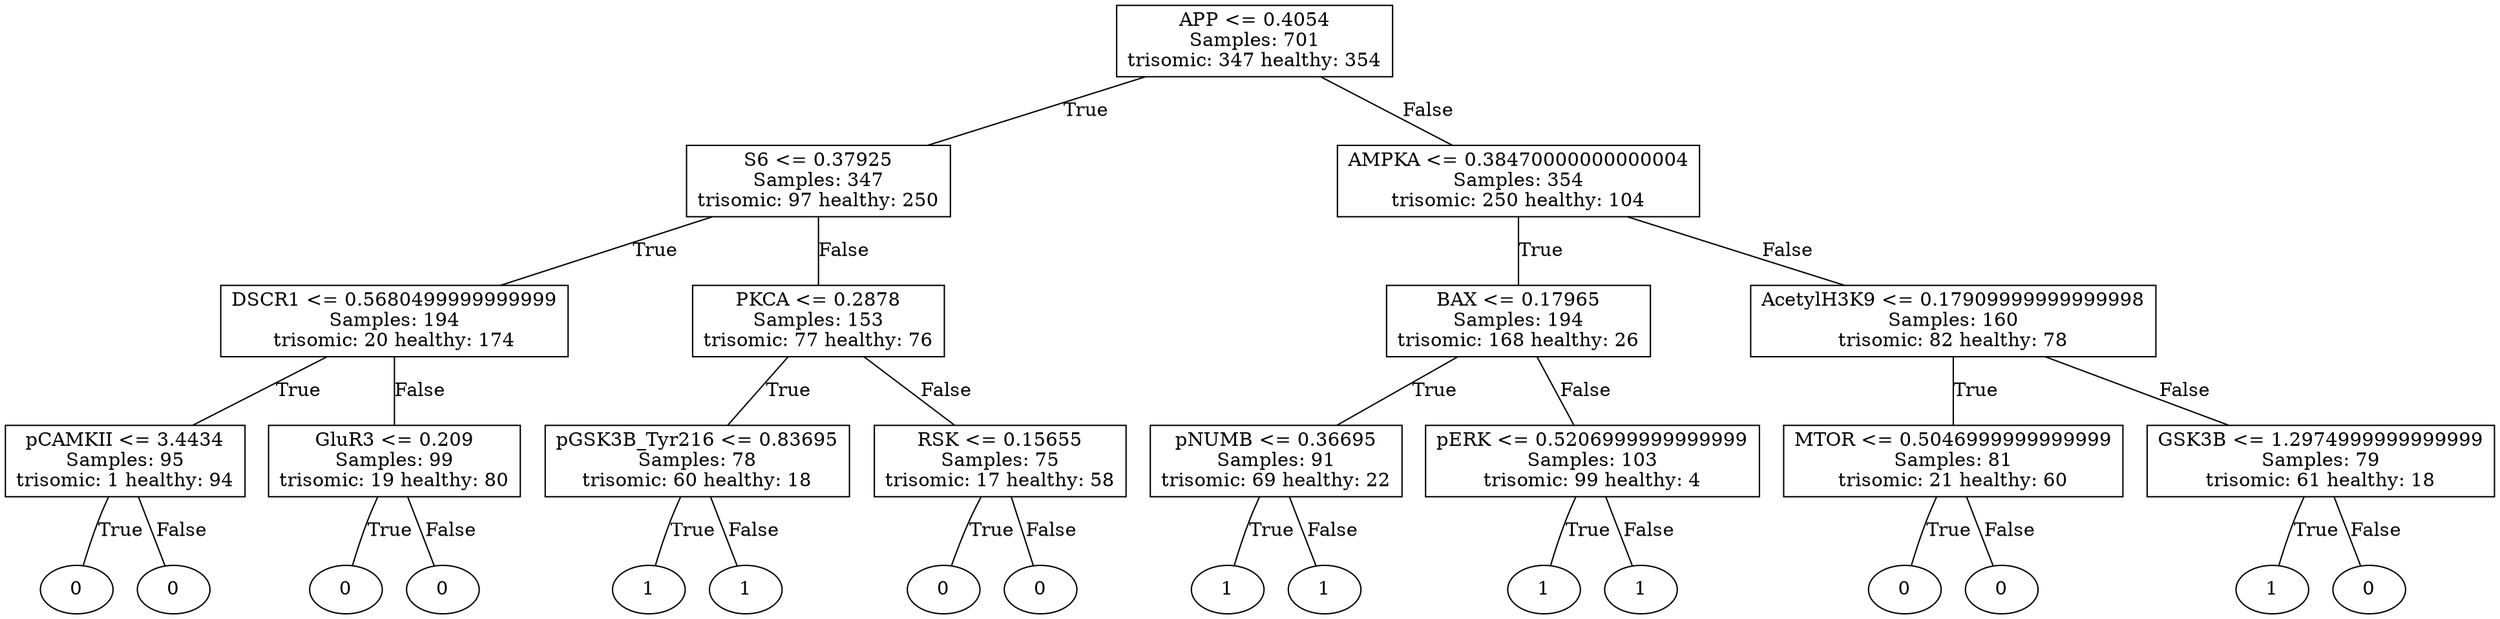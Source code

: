 graph G {
	graph [bb="0,0,1482.5,452"];
	node [label="\N"];
	0	 [fillcolor=red,
		height=0.73611,
		label="APP <= 0.4054\nSamples: 701\ntrisomic: 347 healthy: 354",
		pos="723,425.5",
		shape=box,
		style=solid,
		width=2.1944];
	1	 [fillcolor=red,
		height=0.73611,
		label="S6 <= 0.37925\nSamples: 347\ntrisomic: 97 healthy: 250",
		pos="571,321.5",
		shape=box,
		style=solid,
		width=2.1111];
	0 -- 1	 [label=True,
		lp="670.5,373.5",
		pos="684.64,398.76 661.51,383.24 632.16,363.54 609.08,348.05"];
	16	 [fillcolor=red,
		height=0.73611,
		label="AMPKA <= 0.38470000000000004\nSamples: 354\ntrisomic: 250 healthy: 104",
		pos="825,321.5",
		shape=box,
		style=solid,
		width=2.9861];
	0 -- 16	 [label=False,
		lp="796,373.5",
		pos="748.74,398.76 764.2,383.3 783.81,363.69 799.27,348.23"];
	2	 [fillcolor=red,
		height=0.73611,
		label="DSCR1 <= 0.5680499999999999\nSamples: 194\ntrisomic: 20 healthy: 174",
		pos="229,217.5",
		shape=box,
		style=solid,
		width=2.8194];
	1 -- 2	 [label=True,
		lp="434.5,269.5",
		pos="494.67,297.74 441.32,281.82 370.02,260.56 314.71,244.06"];
	9	 [fillcolor=red,
		height=0.73611,
		label="PKCA <= 0.2878\nSamples: 153\ntrisomic: 77 healthy: 76",
		pos="571,217.5",
		shape=box,
		style=solid,
		width=2.0139];
	1 -- 9	 [label=False,
		lp="586,269.5",
		pos="571,294.76 571,279.3 571,259.69 571,244.23"];
	3	 [fillcolor=red,
		height=0.73611,
		label="pCAMKII <= 3.4434\nSamples: 95\ntrisomic: 1 healthy: 94",
		pos="69,113.5",
		shape=box,
		style=solid,
		width=1.9167];
	2 -- 3	 [label=True,
		lp="172.5,165.5",
		pos="188.63,190.76 164.28,175.24 133.38,155.54 109.08,140.05"];
	6	 [fillcolor=red,
		height=0.73611,
		label="GluR3 <= 0.209\nSamples: 99\ntrisomic: 19 healthy: 80",
		pos="229,113.5",
		shape=box,
		style=solid,
		width=2.0139];
	2 -- 6	 [label=False,
		lp="244,165.5",
		pos="229,190.76 229,175.3 229,155.69 229,140.23"];
	4	 [fillcolor=red,
		height=0.5,
		label=0,
		pos="61,18",
		shape=oval,
		style=solid,
		width=0.75];
	3 -- 4	 [label=True,
		lp="79.5,61.5",
		pos="66.814,86.951 65.435,70.838 63.692,50.462 62.475,36.245"];
	5	 [fillcolor=red,
		height=0.5,
		label=0,
		pos="133,18",
		shape=oval,
		style=solid,
		width=0.75];
	3 -- 5	 [label=False,
		lp="124,61.5",
		pos="86.488,86.951 97.961,70.189 112.59,48.815 122.35,34.558"];
	7	 [fillcolor=red,
		height=0.5,
		label=0,
		pos="217,18",
		shape=oval,
		style=solid,
		width=0.75];
	6 -- 7	 [label=True,
		lp="237.5,61.5",
		pos="225.72,86.951 223.64,70.73 221,50.189 219.18,35.959"];
	8	 [fillcolor=red,
		height=0.5,
		label=0,
		pos="289,18",
		shape=oval,
		style=solid,
		width=0.75];
	6 -- 8	 [label=False,
		lp="282,61.5",
		pos="245.4,86.951 256.08,70.297 269.69,49.09 278.84,34.835"];
	10	 [fillcolor=red,
		height=0.73611,
		label="pGSK3B_Tyr216 <= 0.83695\nSamples: 78\ntrisomic: 60 healthy: 18",
		pos="412,113.5",
		shape=box,
		style=solid,
		width=2.5694];
	9 -- 10	 [label=True,
		lp="515.5,165.5",
		pos="530.88,190.76 506.68,175.24 475.98,155.54 451.83,140.05"];
	13	 [fillcolor=red,
		height=0.73611,
		label="RSK <= 0.15655\nSamples: 75\ntrisomic: 17 healthy: 58",
		pos="595,113.5",
		shape=box,
		style=solid,
		width=2.0139];
	9 -- 13	 [label=False,
		lp="600,165.5",
		pos="577.06,190.76 580.69,175.3 585.31,155.69 588.95,140.23"];
	11	 [fillcolor=red,
		height=0.5,
		label=1,
		pos="370,18",
		shape=oval,
		style=solid,
		width=0.75];
	10 -- 11	 [label=True,
		lp="406.5,61.5",
		pos="400.52,86.951 393.14,70.514 383.76,49.64 377.36,35.393"];
	12	 [fillcolor=red,
		height=0.5,
		label=1,
		pos="442,18",
		shape=oval,
		style=solid,
		width=0.75];
	10 -- 12	 [label=False,
		lp="446,61.5",
		pos="420.2,86.951 425.44,70.622 432.08,49.915 436.65,35.675"];
	14	 [fillcolor=red,
		height=0.5,
		label=0,
		pos="532,18",
		shape=oval,
		style=solid,
		width=0.75];
	13 -- 14	 [label=True,
		lp="579.5,61.5",
		pos="577.78,86.951 566.56,70.297 552.27,49.09 542.67,34.835"];
	15	 [fillcolor=red,
		height=0.5,
		label=0,
		pos="604,18",
		shape=oval,
		style=solid,
		width=0.75];
	13 -- 15	 [label=False,
		lp="616,61.5",
		pos="597.46,86.951 599.01,70.838 600.97,50.462 602.34,36.245"];
	17	 [fillcolor=red,
		height=0.73611,
		label="BAX <= 0.17965\nSamples: 194\ntrisomic: 168 healthy: 26",
		pos="825,217.5",
		shape=box,
		style=solid,
		width=2.1111];
	16 -- 17	 [label=True,
		lp="838.5,269.5",
		pos="825,294.76 825,279.3 825,259.69 825,244.23"];
	24	 [fillcolor=red,
		height=0.73611,
		label="AcetylH3K9 <= 0.17909999999999998\nSamples: 160\ntrisomic: 82 healthy: 78",
		pos="1161,217.5",
		shape=box,
		style=solid,
		width=3.2639];
	16 -- 24	 [label=False,
		lp="1029,269.5",
		pos="909.35,294.89 960.58,279.34 1025.7,259.56 1076.9,244.03"];
	18	 [fillcolor=red,
		height=0.73611,
		label="pNUMB <= 0.36695\nSamples: 91\ntrisomic: 69 healthy: 22",
		pos="758,113.5",
		shape=box,
		style=solid,
		width=2.0139];
	17 -- 18	 [label=True,
		lp="809.5,165.5",
		pos="808.09,190.76 797.94,175.3 785.06,155.69 774.9,140.23"];
	21	 [fillcolor=red,
		height=0.73611,
		label="pERK <= 0.5206999999999999\nSamples: 103\ntrisomic: 99 healthy: 4",
		pos="946,113.5",
		shape=box,
		style=solid,
		width=2.6944];
	17 -- 21	 [label=False,
		lp="908,165.5",
		pos="855.53,190.76 873.88,175.3 897.14,155.69 915.48,140.23"];
	19	 [fillcolor=red,
		height=0.5,
		label=1,
		pos="708,18",
		shape=oval,
		style=solid,
		width=0.75];
	18 -- 19	 [label=True,
		lp="748.5,61.5",
		pos="744.34,86.951 735.49,70.405 724.24,49.365 716.62,35.113"];
	20	 [fillcolor=red,
		height=0.5,
		label=1,
		pos="780,18",
		shape=oval,
		style=solid,
		width=0.75];
	18 -- 20	 [label=False,
		lp="787,61.5",
		pos="764.01,86.951 767.83,70.73 772.66,50.189 776.01,35.959"];
	22	 [fillcolor=red,
		height=0.5,
		label=1,
		pos="909,18",
		shape=oval,
		style=solid,
		width=0.75];
	21 -- 22	 [label=True,
		lp="942.5,61.5",
		pos="935.89,86.951 929.43,70.622 921.23,49.915 915.6,35.675"];
	23	 [fillcolor=red,
		height=0.5,
		label=1,
		pos="981,18",
		shape=oval,
		style=solid,
		width=0.75];
	21 -- 23	 [label=False,
		lp="983,61.5",
		pos="955.56,86.951 961.68,70.622 969.43,49.915 974.76,35.675"];
	25	 [fillcolor=red,
		height=0.73611,
		label="MTOR <= 0.5046999999999999\nSamples: 81\ntrisomic: 21 healthy: 60",
		pos="1161,113.5",
		shape=box,
		style=solid,
		width=2.7778];
	24 -- 25	 [label=True,
		lp="1174.5,165.5",
		pos="1161,190.76 1161,175.3 1161,155.69 1161,140.23"];
	28	 [fillcolor=red,
		height=0.73611,
		label="GSK3B <= 1.2974999999999999\nSamples: 79\ntrisomic: 61 healthy: 18",
		pos="1381,113.5",
		shape=box,
		style=solid,
		width=2.8194];
	24 -- 28	 [label=False,
		lp="1300,165.5",
		pos="1216.2,190.89 1249.7,175.37 1292.3,155.64 1325.7,140.12"];
	26	 [fillcolor=red,
		height=0.5,
		label=0,
		pos="1125,18",
		shape=oval,
		style=solid,
		width=0.75];
	25 -- 26	 [label=True,
		lp="1158.5,61.5",
		pos="1151.2,86.951 1144.9,70.622 1136.9,49.915 1131.4,35.675"];
	27	 [fillcolor=red,
		height=0.5,
		label=0,
		pos="1197,18",
		shape=oval,
		style=solid,
		width=0.75];
	25 -- 27	 [label=False,
		lp="1199,61.5",
		pos="1170.8,86.951 1177.1,70.622 1185.1,49.915 1190.6,35.675"];
	29	 [fillcolor=red,
		height=0.5,
		label=1,
		pos="1345,18",
		shape=oval,
		style=solid,
		width=0.75];
	28 -- 29	 [label=True,
		lp="1378.5,61.5",
		pos="1371.2,86.951 1364.9,70.622 1356.9,49.915 1351.4,35.675"];
	30	 [fillcolor=red,
		height=0.5,
		label=0,
		pos="1417,18",
		shape=oval,
		style=solid,
		width=0.75];
	28 -- 30	 [label=False,
		lp="1419,61.5",
		pos="1390.8,86.951 1397.1,70.622 1405.1,49.915 1410.6,35.675"];
}
